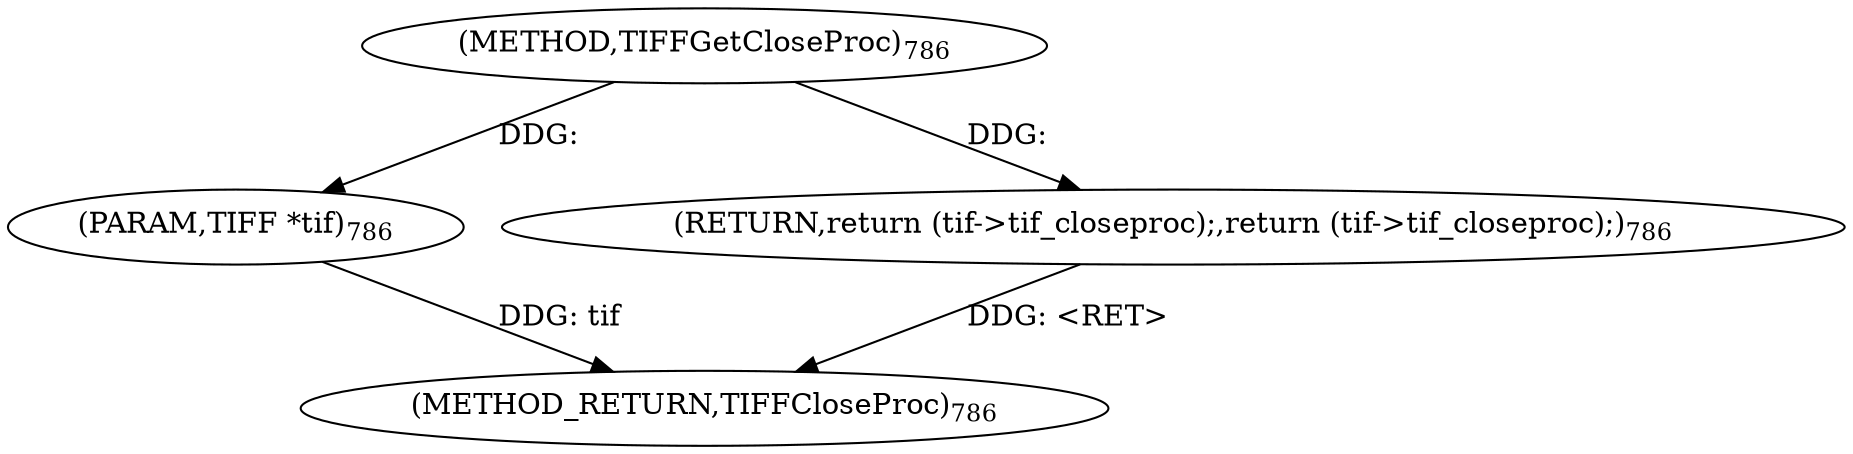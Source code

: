 digraph "TIFFGetCloseProc" {  
"1661" [label = <(METHOD,TIFFGetCloseProc)<SUB>786</SUB>> ]
"1668" [label = <(METHOD_RETURN,TIFFCloseProc)<SUB>786</SUB>> ]
"1662" [label = <(PARAM,TIFF *tif)<SUB>786</SUB>> ]
"1664" [label = <(RETURN,return (tif-&gt;tif_closeproc);,return (tif-&gt;tif_closeproc);)<SUB>786</SUB>> ]
  "1664" -> "1668"  [ label = "DDG: &lt;RET&gt;"] 
  "1662" -> "1668"  [ label = "DDG: tif"] 
  "1661" -> "1662"  [ label = "DDG: "] 
  "1661" -> "1664"  [ label = "DDG: "] 
}
